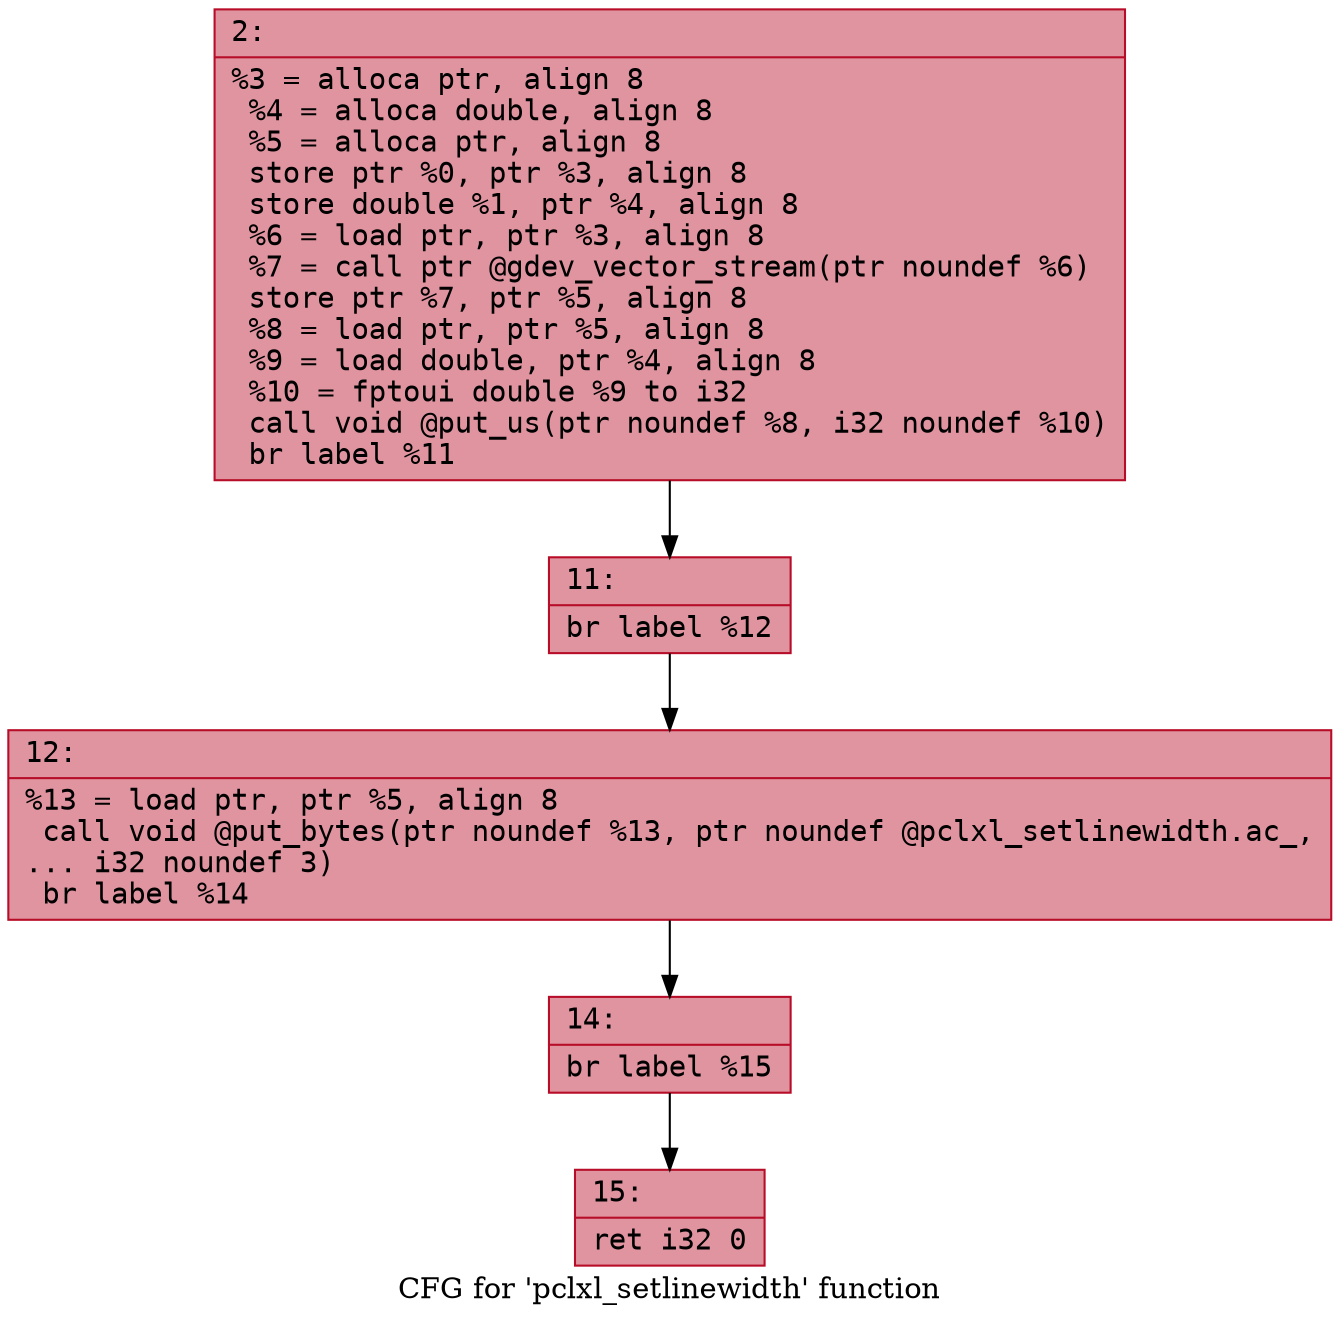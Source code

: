 digraph "CFG for 'pclxl_setlinewidth' function" {
	label="CFG for 'pclxl_setlinewidth' function";

	Node0x600003ba6fd0 [shape=record,color="#b70d28ff", style=filled, fillcolor="#b70d2870" fontname="Courier",label="{2:\l|  %3 = alloca ptr, align 8\l  %4 = alloca double, align 8\l  %5 = alloca ptr, align 8\l  store ptr %0, ptr %3, align 8\l  store double %1, ptr %4, align 8\l  %6 = load ptr, ptr %3, align 8\l  %7 = call ptr @gdev_vector_stream(ptr noundef %6)\l  store ptr %7, ptr %5, align 8\l  %8 = load ptr, ptr %5, align 8\l  %9 = load double, ptr %4, align 8\l  %10 = fptoui double %9 to i32\l  call void @put_us(ptr noundef %8, i32 noundef %10)\l  br label %11\l}"];
	Node0x600003ba6fd0 -> Node0x600003ba7390[tooltip="2 -> 11\nProbability 100.00%" ];
	Node0x600003ba7390 [shape=record,color="#b70d28ff", style=filled, fillcolor="#b70d2870" fontname="Courier",label="{11:\l|  br label %12\l}"];
	Node0x600003ba7390 -> Node0x600003ba73e0[tooltip="11 -> 12\nProbability 100.00%" ];
	Node0x600003ba73e0 [shape=record,color="#b70d28ff", style=filled, fillcolor="#b70d2870" fontname="Courier",label="{12:\l|  %13 = load ptr, ptr %5, align 8\l  call void @put_bytes(ptr noundef %13, ptr noundef @pclxl_setlinewidth.ac_,\l... i32 noundef 3)\l  br label %14\l}"];
	Node0x600003ba73e0 -> Node0x600003ba7430[tooltip="12 -> 14\nProbability 100.00%" ];
	Node0x600003ba7430 [shape=record,color="#b70d28ff", style=filled, fillcolor="#b70d2870" fontname="Courier",label="{14:\l|  br label %15\l}"];
	Node0x600003ba7430 -> Node0x600003ba7480[tooltip="14 -> 15\nProbability 100.00%" ];
	Node0x600003ba7480 [shape=record,color="#b70d28ff", style=filled, fillcolor="#b70d2870" fontname="Courier",label="{15:\l|  ret i32 0\l}"];
}
